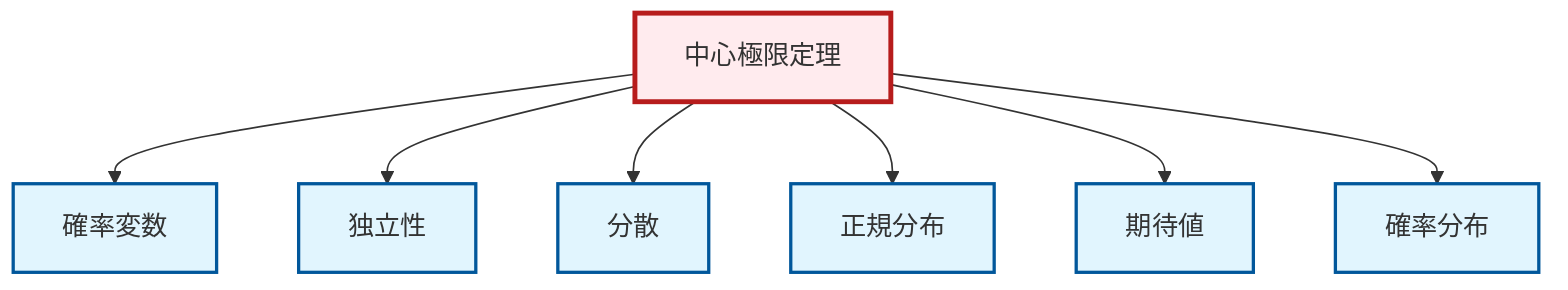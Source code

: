 graph TD
    classDef definition fill:#e1f5fe,stroke:#01579b,stroke-width:2px
    classDef theorem fill:#f3e5f5,stroke:#4a148c,stroke-width:2px
    classDef axiom fill:#fff3e0,stroke:#e65100,stroke-width:2px
    classDef example fill:#e8f5e9,stroke:#1b5e20,stroke-width:2px
    classDef current fill:#ffebee,stroke:#b71c1c,stroke-width:3px
    def-independence["独立性"]:::definition
    thm-central-limit["中心極限定理"]:::theorem
    def-probability-distribution["確率分布"]:::definition
    def-variance["分散"]:::definition
    def-random-variable["確率変数"]:::definition
    def-normal-distribution["正規分布"]:::definition
    def-expectation["期待値"]:::definition
    thm-central-limit --> def-random-variable
    thm-central-limit --> def-independence
    thm-central-limit --> def-variance
    thm-central-limit --> def-normal-distribution
    thm-central-limit --> def-expectation
    thm-central-limit --> def-probability-distribution
    class thm-central-limit current